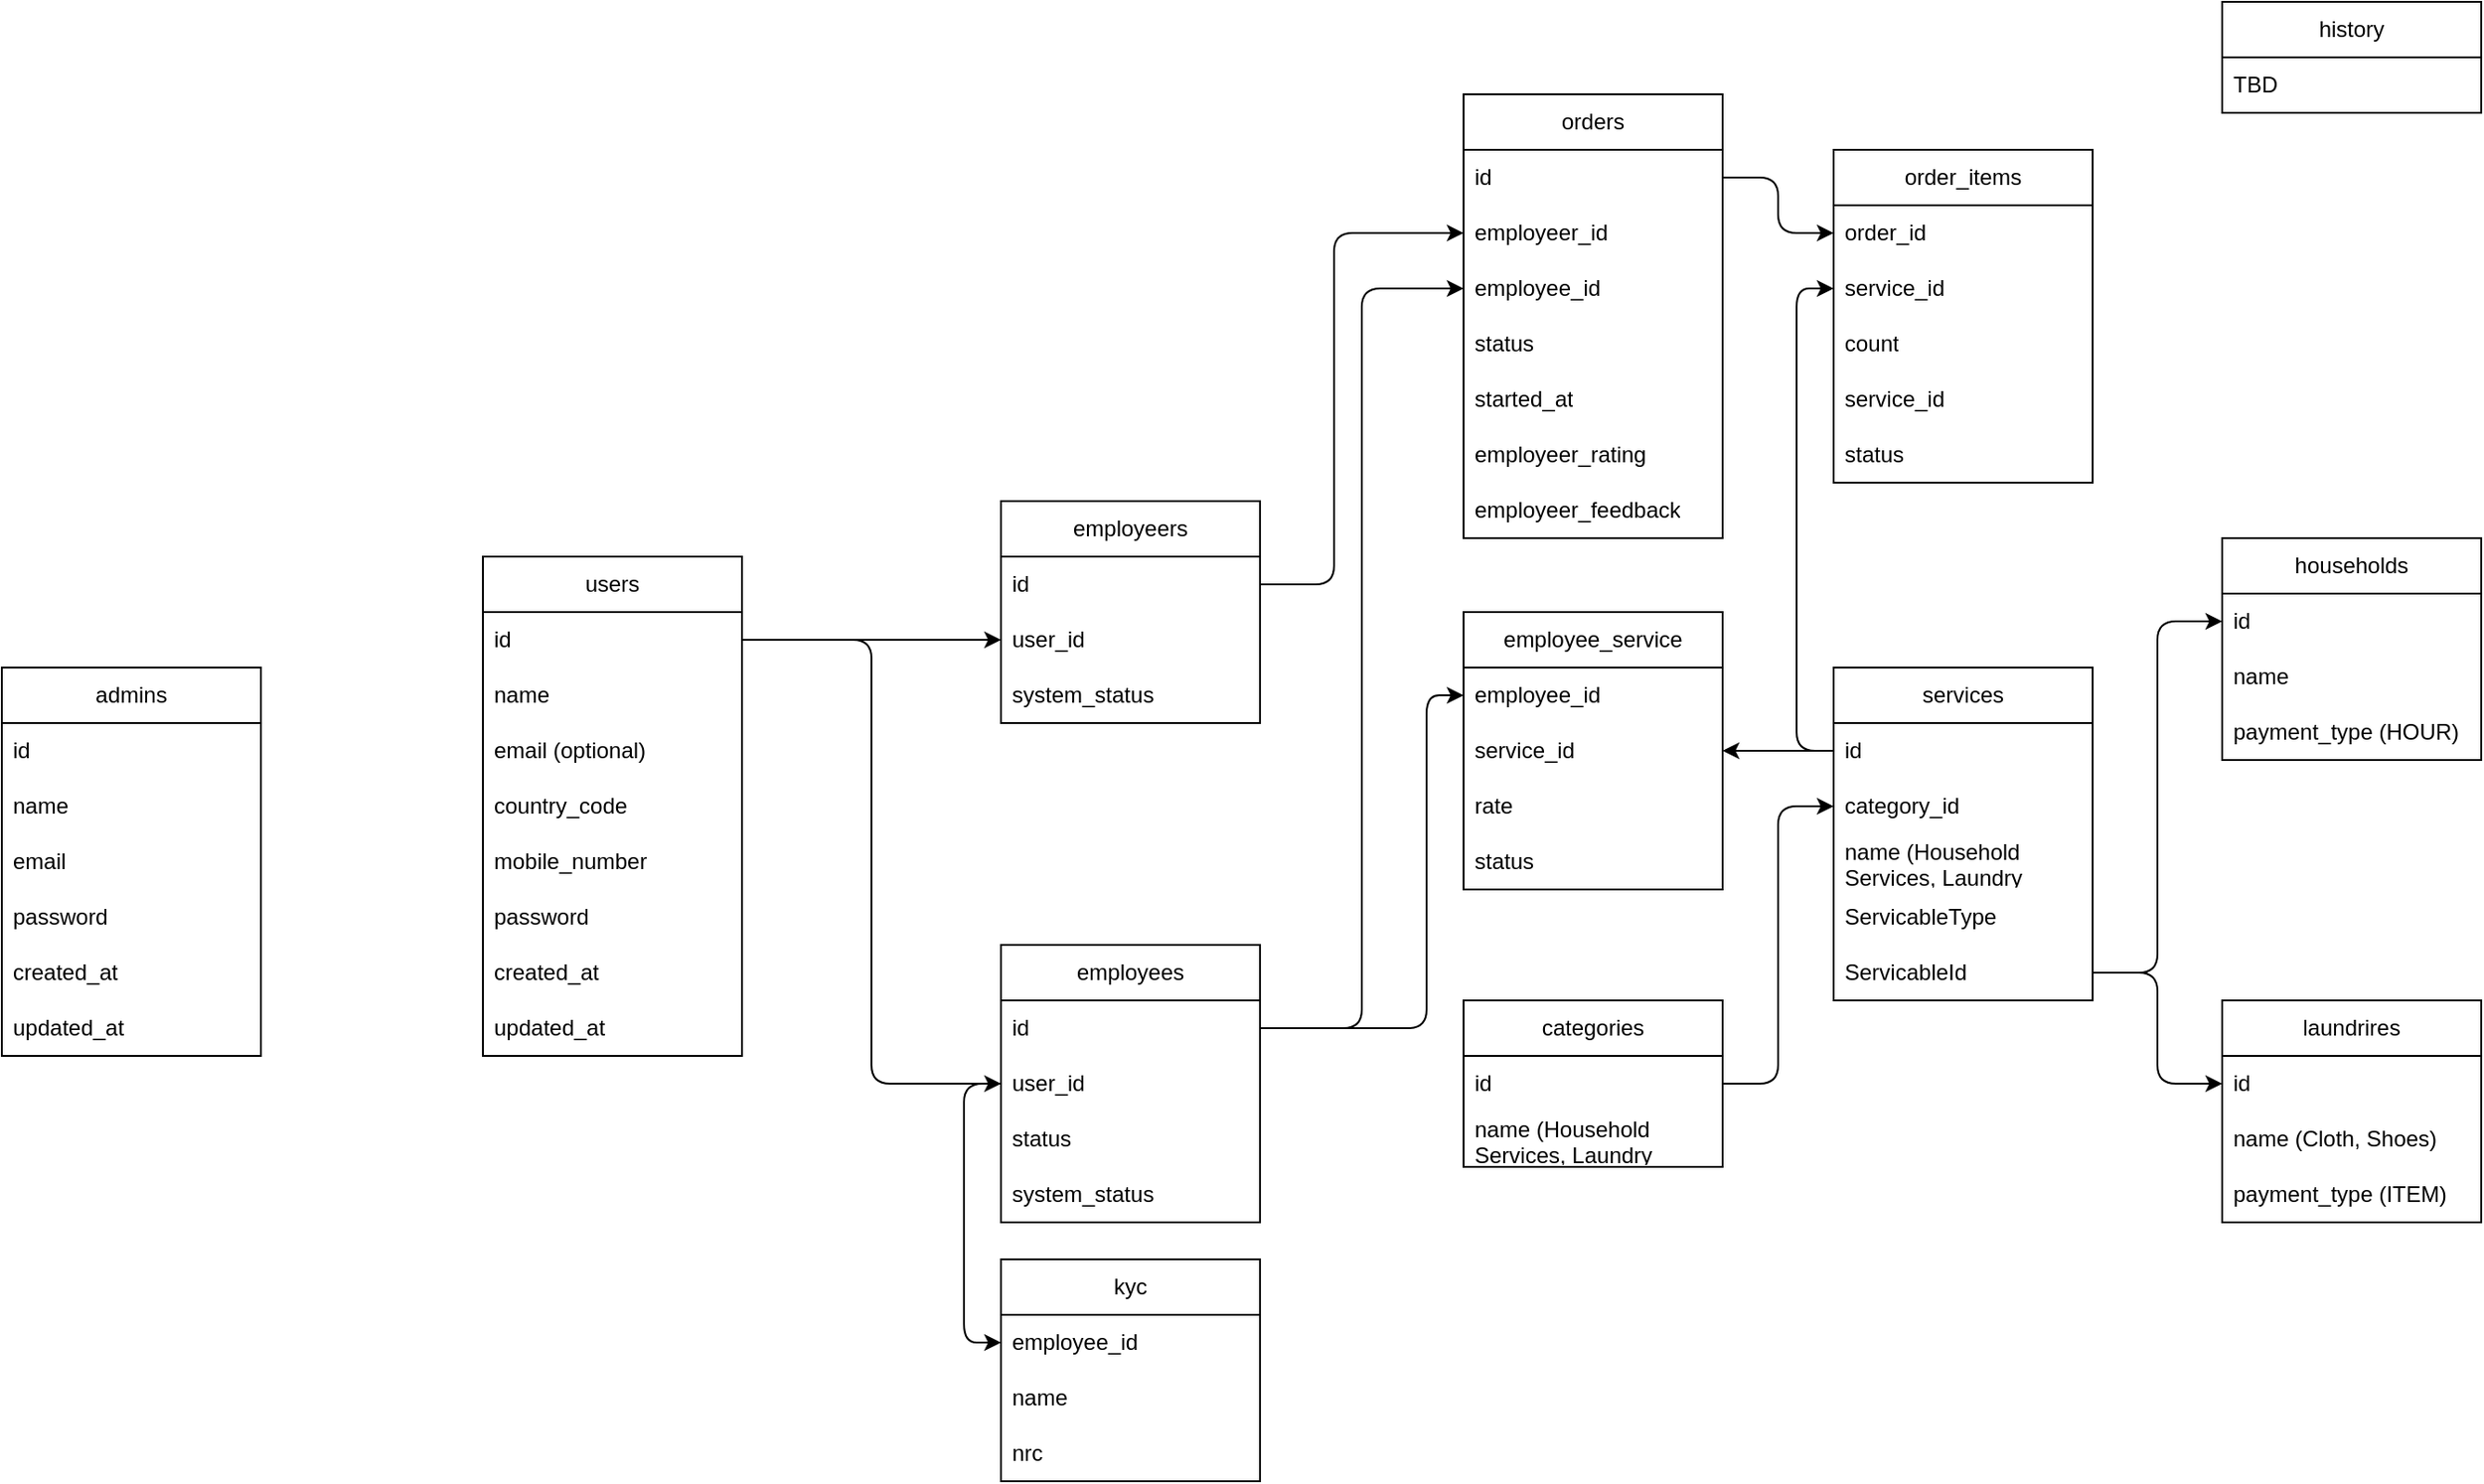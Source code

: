 <mxfile version="20.6.1" type="device" pages="2"><diagram id="mHjf_dNUOPCjU4mBpA17" name="ER"><mxGraphModel dx="1577" dy="2088" grid="1" gridSize="10" guides="1" tooltips="1" connect="1" arrows="1" fold="1" page="1" pageScale="1" pageWidth="850" pageHeight="1100" math="0" shadow="0"><root><mxCell id="0"/><mxCell id="1" parent="0"/><mxCell id="AL-dqJi0ar3RI5Er7YXs-2" value="admins" style="swimlane;fontStyle=0;childLayout=stackLayout;horizontal=1;startSize=30;horizontalStack=0;resizeParent=1;resizeParentMax=0;resizeLast=0;collapsible=1;marginBottom=0;whiteSpace=wrap;html=1;" vertex="1" parent="1"><mxGeometry x="110" y="170" width="140" height="210" as="geometry"/></mxCell><mxCell id="AL-dqJi0ar3RI5Er7YXs-3" value="id" style="text;strokeColor=none;fillColor=none;align=left;verticalAlign=middle;spacingLeft=4;spacingRight=4;overflow=hidden;points=[[0,0.5],[1,0.5]];portConstraint=eastwest;rotatable=0;whiteSpace=wrap;html=1;" vertex="1" parent="AL-dqJi0ar3RI5Er7YXs-2"><mxGeometry y="30" width="140" height="30" as="geometry"/></mxCell><mxCell id="AL-dqJi0ar3RI5Er7YXs-35" value="name" style="text;strokeColor=none;fillColor=none;align=left;verticalAlign=middle;spacingLeft=4;spacingRight=4;overflow=hidden;points=[[0,0.5],[1,0.5]];portConstraint=eastwest;rotatable=0;whiteSpace=wrap;html=1;" vertex="1" parent="AL-dqJi0ar3RI5Er7YXs-2"><mxGeometry y="60" width="140" height="30" as="geometry"/></mxCell><mxCell id="AL-dqJi0ar3RI5Er7YXs-4" value="email" style="text;strokeColor=none;fillColor=none;align=left;verticalAlign=middle;spacingLeft=4;spacingRight=4;overflow=hidden;points=[[0,0.5],[1,0.5]];portConstraint=eastwest;rotatable=0;whiteSpace=wrap;html=1;" vertex="1" parent="AL-dqJi0ar3RI5Er7YXs-2"><mxGeometry y="90" width="140" height="30" as="geometry"/></mxCell><mxCell id="AL-dqJi0ar3RI5Er7YXs-6" value="password" style="text;strokeColor=none;fillColor=none;align=left;verticalAlign=middle;spacingLeft=4;spacingRight=4;overflow=hidden;points=[[0,0.5],[1,0.5]];portConstraint=eastwest;rotatable=0;whiteSpace=wrap;html=1;" vertex="1" parent="AL-dqJi0ar3RI5Er7YXs-2"><mxGeometry y="120" width="140" height="30" as="geometry"/></mxCell><mxCell id="AL-dqJi0ar3RI5Er7YXs-8" value="created_at" style="text;strokeColor=none;fillColor=none;align=left;verticalAlign=middle;spacingLeft=4;spacingRight=4;overflow=hidden;points=[[0,0.5],[1,0.5]];portConstraint=eastwest;rotatable=0;whiteSpace=wrap;html=1;" vertex="1" parent="AL-dqJi0ar3RI5Er7YXs-2"><mxGeometry y="150" width="140" height="30" as="geometry"/></mxCell><mxCell id="AL-dqJi0ar3RI5Er7YXs-5" value="updated_at" style="text;strokeColor=none;fillColor=none;align=left;verticalAlign=middle;spacingLeft=4;spacingRight=4;overflow=hidden;points=[[0,0.5],[1,0.5]];portConstraint=eastwest;rotatable=0;whiteSpace=wrap;html=1;" vertex="1" parent="AL-dqJi0ar3RI5Er7YXs-2"><mxGeometry y="180" width="140" height="30" as="geometry"/></mxCell><mxCell id="AL-dqJi0ar3RI5Er7YXs-9" value="users" style="swimlane;fontStyle=0;childLayout=stackLayout;horizontal=1;startSize=30;horizontalStack=0;resizeParent=1;resizeParentMax=0;resizeLast=0;collapsible=1;marginBottom=0;whiteSpace=wrap;html=1;" vertex="1" parent="1"><mxGeometry x="370" y="110" width="140" height="270" as="geometry"/></mxCell><mxCell id="AL-dqJi0ar3RI5Er7YXs-34" value="id" style="text;strokeColor=none;fillColor=none;align=left;verticalAlign=middle;spacingLeft=4;spacingRight=4;overflow=hidden;points=[[0,0.5],[1,0.5]];portConstraint=eastwest;rotatable=0;whiteSpace=wrap;html=1;" vertex="1" parent="AL-dqJi0ar3RI5Er7YXs-9"><mxGeometry y="30" width="140" height="30" as="geometry"/></mxCell><mxCell id="AL-dqJi0ar3RI5Er7YXs-10" value="name" style="text;strokeColor=none;fillColor=none;align=left;verticalAlign=middle;spacingLeft=4;spacingRight=4;overflow=hidden;points=[[0,0.5],[1,0.5]];portConstraint=eastwest;rotatable=0;whiteSpace=wrap;html=1;" vertex="1" parent="AL-dqJi0ar3RI5Er7YXs-9"><mxGeometry y="60" width="140" height="30" as="geometry"/></mxCell><mxCell id="AL-dqJi0ar3RI5Er7YXs-11" value="email (optional)" style="text;strokeColor=none;fillColor=none;align=left;verticalAlign=middle;spacingLeft=4;spacingRight=4;overflow=hidden;points=[[0,0.5],[1,0.5]];portConstraint=eastwest;rotatable=0;whiteSpace=wrap;html=1;" vertex="1" parent="AL-dqJi0ar3RI5Er7YXs-9"><mxGeometry y="90" width="140" height="30" as="geometry"/></mxCell><mxCell id="AL-dqJi0ar3RI5Er7YXs-21" value="country_code" style="text;strokeColor=none;fillColor=none;align=left;verticalAlign=middle;spacingLeft=4;spacingRight=4;overflow=hidden;points=[[0,0.5],[1,0.5]];portConstraint=eastwest;rotatable=0;whiteSpace=wrap;html=1;" vertex="1" parent="AL-dqJi0ar3RI5Er7YXs-9"><mxGeometry y="120" width="140" height="30" as="geometry"/></mxCell><mxCell id="AL-dqJi0ar3RI5Er7YXs-22" value="mobile_number" style="text;strokeColor=none;fillColor=none;align=left;verticalAlign=middle;spacingLeft=4;spacingRight=4;overflow=hidden;points=[[0,0.5],[1,0.5]];portConstraint=eastwest;rotatable=0;whiteSpace=wrap;html=1;" vertex="1" parent="AL-dqJi0ar3RI5Er7YXs-9"><mxGeometry y="150" width="140" height="30" as="geometry"/></mxCell><mxCell id="AL-dqJi0ar3RI5Er7YXs-12" value="password" style="text;strokeColor=none;fillColor=none;align=left;verticalAlign=middle;spacingLeft=4;spacingRight=4;overflow=hidden;points=[[0,0.5],[1,0.5]];portConstraint=eastwest;rotatable=0;whiteSpace=wrap;html=1;" vertex="1" parent="AL-dqJi0ar3RI5Er7YXs-9"><mxGeometry y="180" width="140" height="30" as="geometry"/></mxCell><mxCell id="AL-dqJi0ar3RI5Er7YXs-13" value="created_at" style="text;strokeColor=none;fillColor=none;align=left;verticalAlign=middle;spacingLeft=4;spacingRight=4;overflow=hidden;points=[[0,0.5],[1,0.5]];portConstraint=eastwest;rotatable=0;whiteSpace=wrap;html=1;" vertex="1" parent="AL-dqJi0ar3RI5Er7YXs-9"><mxGeometry y="210" width="140" height="30" as="geometry"/></mxCell><mxCell id="AL-dqJi0ar3RI5Er7YXs-14" value="updated_at" style="text;strokeColor=none;fillColor=none;align=left;verticalAlign=middle;spacingLeft=4;spacingRight=4;overflow=hidden;points=[[0,0.5],[1,0.5]];portConstraint=eastwest;rotatable=0;whiteSpace=wrap;html=1;" vertex="1" parent="AL-dqJi0ar3RI5Er7YXs-9"><mxGeometry y="240" width="140" height="30" as="geometry"/></mxCell><mxCell id="AL-dqJi0ar3RI5Er7YXs-23" value="employees" style="swimlane;fontStyle=0;childLayout=stackLayout;horizontal=1;startSize=30;horizontalStack=0;resizeParent=1;resizeParentMax=0;resizeLast=0;collapsible=1;marginBottom=0;whiteSpace=wrap;html=1;" vertex="1" parent="1"><mxGeometry x="650" y="320" width="140" height="150" as="geometry"/></mxCell><mxCell id="AL-dqJi0ar3RI5Er7YXs-94" value="id" style="text;strokeColor=none;fillColor=none;align=left;verticalAlign=middle;spacingLeft=4;spacingRight=4;overflow=hidden;points=[[0,0.5],[1,0.5]];portConstraint=eastwest;rotatable=0;whiteSpace=wrap;html=1;" vertex="1" parent="AL-dqJi0ar3RI5Er7YXs-23"><mxGeometry y="30" width="140" height="30" as="geometry"/></mxCell><mxCell id="AL-dqJi0ar3RI5Er7YXs-46" value="user_id" style="text;strokeColor=none;fillColor=none;align=left;verticalAlign=middle;spacingLeft=4;spacingRight=4;overflow=hidden;points=[[0,0.5],[1,0.5]];portConstraint=eastwest;rotatable=0;whiteSpace=wrap;html=1;" vertex="1" parent="AL-dqJi0ar3RI5Er7YXs-23"><mxGeometry y="60" width="140" height="30" as="geometry"/></mxCell><mxCell id="AL-dqJi0ar3RI5Er7YXs-98" value="status" style="text;strokeColor=none;fillColor=none;align=left;verticalAlign=middle;spacingLeft=4;spacingRight=4;overflow=hidden;points=[[0,0.5],[1,0.5]];portConstraint=eastwest;rotatable=0;whiteSpace=wrap;html=1;" vertex="1" parent="AL-dqJi0ar3RI5Er7YXs-23"><mxGeometry y="90" width="140" height="30" as="geometry"/></mxCell><mxCell id="AL-dqJi0ar3RI5Er7YXs-24" value="system_status" style="text;strokeColor=none;fillColor=none;align=left;verticalAlign=middle;spacingLeft=4;spacingRight=4;overflow=hidden;points=[[0,0.5],[1,0.5]];portConstraint=eastwest;rotatable=0;whiteSpace=wrap;html=1;" vertex="1" parent="AL-dqJi0ar3RI5Er7YXs-23"><mxGeometry y="120" width="140" height="30" as="geometry"/></mxCell><mxCell id="AL-dqJi0ar3RI5Er7YXs-31" value="employeers" style="swimlane;fontStyle=0;childLayout=stackLayout;horizontal=1;startSize=30;horizontalStack=0;resizeParent=1;resizeParentMax=0;resizeLast=0;collapsible=1;marginBottom=0;whiteSpace=wrap;html=1;" vertex="1" parent="1"><mxGeometry x="650" y="80" width="140" height="120" as="geometry"/></mxCell><mxCell id="AL-dqJi0ar3RI5Er7YXs-112" value="id" style="text;strokeColor=none;fillColor=none;align=left;verticalAlign=middle;spacingLeft=4;spacingRight=4;overflow=hidden;points=[[0,0.5],[1,0.5]];portConstraint=eastwest;rotatable=0;whiteSpace=wrap;html=1;" vertex="1" parent="AL-dqJi0ar3RI5Er7YXs-31"><mxGeometry y="30" width="140" height="30" as="geometry"/></mxCell><mxCell id="AL-dqJi0ar3RI5Er7YXs-32" value="user_id" style="text;strokeColor=none;fillColor=none;align=left;verticalAlign=middle;spacingLeft=4;spacingRight=4;overflow=hidden;points=[[0,0.5],[1,0.5]];portConstraint=eastwest;rotatable=0;whiteSpace=wrap;html=1;" vertex="1" parent="AL-dqJi0ar3RI5Er7YXs-31"><mxGeometry y="60" width="140" height="30" as="geometry"/></mxCell><mxCell id="AL-dqJi0ar3RI5Er7YXs-33" value="system_status" style="text;strokeColor=none;fillColor=none;align=left;verticalAlign=middle;spacingLeft=4;spacingRight=4;overflow=hidden;points=[[0,0.5],[1,0.5]];portConstraint=eastwest;rotatable=0;whiteSpace=wrap;html=1;" vertex="1" parent="AL-dqJi0ar3RI5Er7YXs-31"><mxGeometry y="90" width="140" height="30" as="geometry"/></mxCell><mxCell id="AL-dqJi0ar3RI5Er7YXs-36" style="edgeStyle=orthogonalEdgeStyle;orthogonalLoop=1;jettySize=auto;html=1;rounded=1;entryX=0;entryY=0.5;entryDx=0;entryDy=0;" edge="1" parent="1" source="AL-dqJi0ar3RI5Er7YXs-34" target="AL-dqJi0ar3RI5Er7YXs-46"><mxGeometry relative="1" as="geometry"/></mxCell><mxCell id="AL-dqJi0ar3RI5Er7YXs-37" style="edgeStyle=orthogonalEdgeStyle;orthogonalLoop=1;jettySize=auto;html=1;rounded=1;" edge="1" parent="1" source="AL-dqJi0ar3RI5Er7YXs-34" target="AL-dqJi0ar3RI5Er7YXs-32"><mxGeometry relative="1" as="geometry"/></mxCell><mxCell id="AL-dqJi0ar3RI5Er7YXs-38" value="kyc" style="swimlane;fontStyle=0;childLayout=stackLayout;horizontal=1;startSize=30;horizontalStack=0;resizeParent=1;resizeParentMax=0;resizeLast=0;collapsible=1;marginBottom=0;whiteSpace=wrap;html=1;" vertex="1" parent="1"><mxGeometry x="650" y="490" width="140" height="120" as="geometry"/></mxCell><mxCell id="AL-dqJi0ar3RI5Er7YXs-39" value="employee_id" style="text;strokeColor=none;fillColor=none;align=left;verticalAlign=middle;spacingLeft=4;spacingRight=4;overflow=hidden;points=[[0,0.5],[1,0.5]];portConstraint=eastwest;rotatable=0;whiteSpace=wrap;html=1;" vertex="1" parent="AL-dqJi0ar3RI5Er7YXs-38"><mxGeometry y="30" width="140" height="30" as="geometry"/></mxCell><mxCell id="AL-dqJi0ar3RI5Er7YXs-45" value="name" style="text;strokeColor=none;fillColor=none;align=left;verticalAlign=middle;spacingLeft=4;spacingRight=4;overflow=hidden;points=[[0,0.5],[1,0.5]];portConstraint=eastwest;rotatable=0;whiteSpace=wrap;html=1;" vertex="1" parent="AL-dqJi0ar3RI5Er7YXs-38"><mxGeometry y="60" width="140" height="30" as="geometry"/></mxCell><mxCell id="AL-dqJi0ar3RI5Er7YXs-40" value="nrc" style="text;strokeColor=none;fillColor=none;align=left;verticalAlign=middle;spacingLeft=4;spacingRight=4;overflow=hidden;points=[[0,0.5],[1,0.5]];portConstraint=eastwest;rotatable=0;whiteSpace=wrap;html=1;" vertex="1" parent="AL-dqJi0ar3RI5Er7YXs-38"><mxGeometry y="90" width="140" height="30" as="geometry"/></mxCell><mxCell id="AL-dqJi0ar3RI5Er7YXs-41" style="edgeStyle=orthogonalEdgeStyle;rounded=1;orthogonalLoop=1;jettySize=auto;html=1;exitX=0;exitY=0.5;exitDx=0;exitDy=0;entryX=0;entryY=0.5;entryDx=0;entryDy=0;" edge="1" parent="1" source="AL-dqJi0ar3RI5Er7YXs-46" target="AL-dqJi0ar3RI5Er7YXs-39"><mxGeometry relative="1" as="geometry"/></mxCell><mxCell id="AL-dqJi0ar3RI5Er7YXs-47" value="categories" style="swimlane;fontStyle=0;childLayout=stackLayout;horizontal=1;startSize=30;horizontalStack=0;resizeParent=1;resizeParentMax=0;resizeLast=0;collapsible=1;marginBottom=0;whiteSpace=wrap;html=1;" vertex="1" parent="1"><mxGeometry x="900" y="350" width="140" height="90" as="geometry"/></mxCell><mxCell id="AL-dqJi0ar3RI5Er7YXs-48" value="id" style="text;strokeColor=none;fillColor=none;align=left;verticalAlign=middle;spacingLeft=4;spacingRight=4;overflow=hidden;points=[[0,0.5],[1,0.5]];portConstraint=eastwest;rotatable=0;whiteSpace=wrap;html=1;" vertex="1" parent="AL-dqJi0ar3RI5Er7YXs-47"><mxGeometry y="30" width="140" height="30" as="geometry"/></mxCell><mxCell id="AL-dqJi0ar3RI5Er7YXs-51" value="name (Household Services, Laundry Service)" style="text;strokeColor=none;fillColor=none;align=left;verticalAlign=middle;spacingLeft=4;spacingRight=4;overflow=hidden;points=[[0,0.5],[1,0.5]];portConstraint=eastwest;rotatable=0;whiteSpace=wrap;html=1;" vertex="1" parent="AL-dqJi0ar3RI5Er7YXs-47"><mxGeometry y="60" width="140" height="30" as="geometry"/></mxCell><mxCell id="AL-dqJi0ar3RI5Er7YXs-56" value="households" style="swimlane;fontStyle=0;childLayout=stackLayout;horizontal=1;startSize=30;horizontalStack=0;resizeParent=1;resizeParentMax=0;resizeLast=0;collapsible=1;marginBottom=0;whiteSpace=wrap;html=1;" vertex="1" parent="1"><mxGeometry x="1310" y="100" width="140" height="120" as="geometry"/></mxCell><mxCell id="AL-dqJi0ar3RI5Er7YXs-59" value="id" style="text;strokeColor=none;fillColor=none;align=left;verticalAlign=middle;spacingLeft=4;spacingRight=4;overflow=hidden;points=[[0,0.5],[1,0.5]];portConstraint=eastwest;rotatable=0;whiteSpace=wrap;html=1;" vertex="1" parent="AL-dqJi0ar3RI5Er7YXs-56"><mxGeometry y="30" width="140" height="30" as="geometry"/></mxCell><mxCell id="AL-dqJi0ar3RI5Er7YXs-91" value="name" style="text;strokeColor=none;fillColor=none;align=left;verticalAlign=middle;spacingLeft=4;spacingRight=4;overflow=hidden;points=[[0,0.5],[1,0.5]];portConstraint=eastwest;rotatable=0;whiteSpace=wrap;html=1;" vertex="1" parent="AL-dqJi0ar3RI5Er7YXs-56"><mxGeometry y="60" width="140" height="30" as="geometry"/></mxCell><mxCell id="AL-dqJi0ar3RI5Er7YXs-61" value="payment_type (HOUR)" style="text;strokeColor=none;fillColor=none;align=left;verticalAlign=middle;spacingLeft=4;spacingRight=4;overflow=hidden;points=[[0,0.5],[1,0.5]];portConstraint=eastwest;rotatable=0;whiteSpace=wrap;html=1;" vertex="1" parent="AL-dqJi0ar3RI5Er7YXs-56"><mxGeometry y="90" width="140" height="30" as="geometry"/></mxCell><mxCell id="AL-dqJi0ar3RI5Er7YXs-62" value="laundrires" style="swimlane;fontStyle=0;childLayout=stackLayout;horizontal=1;startSize=30;horizontalStack=0;resizeParent=1;resizeParentMax=0;resizeLast=0;collapsible=1;marginBottom=0;whiteSpace=wrap;html=1;" vertex="1" parent="1"><mxGeometry x="1310" y="350" width="140" height="120" as="geometry"/></mxCell><mxCell id="AL-dqJi0ar3RI5Er7YXs-63" value="id" style="text;strokeColor=none;fillColor=none;align=left;verticalAlign=middle;spacingLeft=4;spacingRight=4;overflow=hidden;points=[[0,0.5],[1,0.5]];portConstraint=eastwest;rotatable=0;whiteSpace=wrap;html=1;" vertex="1" parent="AL-dqJi0ar3RI5Er7YXs-62"><mxGeometry y="30" width="140" height="30" as="geometry"/></mxCell><mxCell id="AL-dqJi0ar3RI5Er7YXs-92" value="name (Cloth, Shoes)" style="text;strokeColor=none;fillColor=none;align=left;verticalAlign=middle;spacingLeft=4;spacingRight=4;overflow=hidden;points=[[0,0.5],[1,0.5]];portConstraint=eastwest;rotatable=0;whiteSpace=wrap;html=1;" vertex="1" parent="AL-dqJi0ar3RI5Er7YXs-62"><mxGeometry y="60" width="140" height="30" as="geometry"/></mxCell><mxCell id="AL-dqJi0ar3RI5Er7YXs-65" value="payment_type (ITEM)" style="text;strokeColor=none;fillColor=none;align=left;verticalAlign=middle;spacingLeft=4;spacingRight=4;overflow=hidden;points=[[0,0.5],[1,0.5]];portConstraint=eastwest;rotatable=0;whiteSpace=wrap;html=1;" vertex="1" parent="AL-dqJi0ar3RI5Er7YXs-62"><mxGeometry y="90" width="140" height="30" as="geometry"/></mxCell><mxCell id="AL-dqJi0ar3RI5Er7YXs-77" value="services" style="swimlane;fontStyle=0;childLayout=stackLayout;horizontal=1;startSize=30;horizontalStack=0;resizeParent=1;resizeParentMax=0;resizeLast=0;collapsible=1;marginBottom=0;whiteSpace=wrap;html=1;" vertex="1" parent="1"><mxGeometry x="1100" y="170" width="140" height="180" as="geometry"/></mxCell><mxCell id="AL-dqJi0ar3RI5Er7YXs-78" value="id" style="text;strokeColor=none;fillColor=none;align=left;verticalAlign=middle;spacingLeft=4;spacingRight=4;overflow=hidden;points=[[0,0.5],[1,0.5]];portConstraint=eastwest;rotatable=0;whiteSpace=wrap;html=1;" vertex="1" parent="AL-dqJi0ar3RI5Er7YXs-77"><mxGeometry y="30" width="140" height="30" as="geometry"/></mxCell><mxCell id="AL-dqJi0ar3RI5Er7YXs-82" value="category_id" style="text;strokeColor=none;fillColor=none;align=left;verticalAlign=middle;spacingLeft=4;spacingRight=4;overflow=hidden;points=[[0,0.5],[1,0.5]];portConstraint=eastwest;rotatable=0;whiteSpace=wrap;html=1;" vertex="1" parent="AL-dqJi0ar3RI5Er7YXs-77"><mxGeometry y="60" width="140" height="30" as="geometry"/></mxCell><mxCell id="AL-dqJi0ar3RI5Er7YXs-79" value="name (Household Services, Laundry Service)" style="text;strokeColor=none;fillColor=none;align=left;verticalAlign=middle;spacingLeft=4;spacingRight=4;overflow=hidden;points=[[0,0.5],[1,0.5]];portConstraint=eastwest;rotatable=0;whiteSpace=wrap;html=1;" vertex="1" parent="AL-dqJi0ar3RI5Er7YXs-77"><mxGeometry y="90" width="140" height="30" as="geometry"/></mxCell><mxCell id="AL-dqJi0ar3RI5Er7YXs-80" value="ServicableType" style="text;strokeColor=none;fillColor=none;align=left;verticalAlign=middle;spacingLeft=4;spacingRight=4;overflow=hidden;points=[[0,0.5],[1,0.5]];portConstraint=eastwest;rotatable=0;whiteSpace=wrap;html=1;" vertex="1" parent="AL-dqJi0ar3RI5Er7YXs-77"><mxGeometry y="120" width="140" height="30" as="geometry"/></mxCell><mxCell id="AL-dqJi0ar3RI5Er7YXs-81" value="ServicableId" style="text;strokeColor=none;fillColor=none;align=left;verticalAlign=middle;spacingLeft=4;spacingRight=4;overflow=hidden;points=[[0,0.5],[1,0.5]];portConstraint=eastwest;rotatable=0;whiteSpace=wrap;html=1;" vertex="1" parent="AL-dqJi0ar3RI5Er7YXs-77"><mxGeometry y="150" width="140" height="30" as="geometry"/></mxCell><mxCell id="AL-dqJi0ar3RI5Er7YXs-83" style="edgeStyle=orthogonalEdgeStyle;rounded=1;orthogonalLoop=1;jettySize=auto;html=1;" edge="1" parent="1" source="AL-dqJi0ar3RI5Er7YXs-48" target="AL-dqJi0ar3RI5Er7YXs-82"><mxGeometry relative="1" as="geometry"/></mxCell><mxCell id="AL-dqJi0ar3RI5Er7YXs-85" style="edgeStyle=orthogonalEdgeStyle;rounded=1;orthogonalLoop=1;jettySize=auto;html=1;" edge="1" parent="1" source="AL-dqJi0ar3RI5Er7YXs-81" target="AL-dqJi0ar3RI5Er7YXs-59"><mxGeometry relative="1" as="geometry"/></mxCell><mxCell id="AL-dqJi0ar3RI5Er7YXs-86" style="edgeStyle=orthogonalEdgeStyle;rounded=1;orthogonalLoop=1;jettySize=auto;html=1;" edge="1" parent="1" source="AL-dqJi0ar3RI5Er7YXs-81" target="AL-dqJi0ar3RI5Er7YXs-63"><mxGeometry relative="1" as="geometry"/></mxCell><mxCell id="AL-dqJi0ar3RI5Er7YXs-87" value="employee_service" style="swimlane;fontStyle=0;childLayout=stackLayout;horizontal=1;startSize=30;horizontalStack=0;resizeParent=1;resizeParentMax=0;resizeLast=0;collapsible=1;marginBottom=0;whiteSpace=wrap;html=1;" vertex="1" parent="1"><mxGeometry x="900" y="140" width="140" height="150" as="geometry"/></mxCell><mxCell id="AL-dqJi0ar3RI5Er7YXs-88" value="employee_id" style="text;strokeColor=none;fillColor=none;align=left;verticalAlign=middle;spacingLeft=4;spacingRight=4;overflow=hidden;points=[[0,0.5],[1,0.5]];portConstraint=eastwest;rotatable=0;whiteSpace=wrap;html=1;" vertex="1" parent="AL-dqJi0ar3RI5Er7YXs-87"><mxGeometry y="30" width="140" height="30" as="geometry"/></mxCell><mxCell id="AL-dqJi0ar3RI5Er7YXs-90" value="service_id" style="text;strokeColor=none;fillColor=none;align=left;verticalAlign=middle;spacingLeft=4;spacingRight=4;overflow=hidden;points=[[0,0.5],[1,0.5]];portConstraint=eastwest;rotatable=0;whiteSpace=wrap;html=1;" vertex="1" parent="AL-dqJi0ar3RI5Er7YXs-87"><mxGeometry y="60" width="140" height="30" as="geometry"/></mxCell><mxCell id="AL-dqJi0ar3RI5Er7YXs-97" value="rate" style="text;strokeColor=none;fillColor=none;align=left;verticalAlign=middle;spacingLeft=4;spacingRight=4;overflow=hidden;points=[[0,0.5],[1,0.5]];portConstraint=eastwest;rotatable=0;whiteSpace=wrap;html=1;" vertex="1" parent="AL-dqJi0ar3RI5Er7YXs-87"><mxGeometry y="90" width="140" height="30" as="geometry"/></mxCell><mxCell id="AL-dqJi0ar3RI5Er7YXs-89" value="status" style="text;strokeColor=none;fillColor=none;align=left;verticalAlign=middle;spacingLeft=4;spacingRight=4;overflow=hidden;points=[[0,0.5],[1,0.5]];portConstraint=eastwest;rotatable=0;whiteSpace=wrap;html=1;" vertex="1" parent="AL-dqJi0ar3RI5Er7YXs-87"><mxGeometry y="120" width="140" height="30" as="geometry"/></mxCell><mxCell id="AL-dqJi0ar3RI5Er7YXs-93" style="edgeStyle=orthogonalEdgeStyle;rounded=1;orthogonalLoop=1;jettySize=auto;html=1;entryX=0;entryY=0.5;entryDx=0;entryDy=0;exitX=1;exitY=0.5;exitDx=0;exitDy=0;" edge="1" parent="1" source="AL-dqJi0ar3RI5Er7YXs-94" target="AL-dqJi0ar3RI5Er7YXs-88"><mxGeometry relative="1" as="geometry"><Array as="points"><mxPoint x="880" y="365"/><mxPoint x="880" y="185"/></Array></mxGeometry></mxCell><mxCell id="AL-dqJi0ar3RI5Er7YXs-96" style="edgeStyle=orthogonalEdgeStyle;rounded=1;orthogonalLoop=1;jettySize=auto;html=1;" edge="1" parent="1" source="AL-dqJi0ar3RI5Er7YXs-78" target="AL-dqJi0ar3RI5Er7YXs-90"><mxGeometry relative="1" as="geometry"/></mxCell><mxCell id="AL-dqJi0ar3RI5Er7YXs-99" value="orders" style="swimlane;fontStyle=0;childLayout=stackLayout;horizontal=1;startSize=30;horizontalStack=0;resizeParent=1;resizeParentMax=0;resizeLast=0;collapsible=1;marginBottom=0;whiteSpace=wrap;html=1;" vertex="1" parent="1"><mxGeometry x="900" y="-140" width="140" height="240" as="geometry"/></mxCell><mxCell id="AL-dqJi0ar3RI5Er7YXs-100" value="id" style="text;strokeColor=none;fillColor=none;align=left;verticalAlign=middle;spacingLeft=4;spacingRight=4;overflow=hidden;points=[[0,0.5],[1,0.5]];portConstraint=eastwest;rotatable=0;whiteSpace=wrap;html=1;" vertex="1" parent="AL-dqJi0ar3RI5Er7YXs-99"><mxGeometry y="30" width="140" height="30" as="geometry"/></mxCell><mxCell id="AL-dqJi0ar3RI5Er7YXs-101" value="employeer_id" style="text;strokeColor=none;fillColor=none;align=left;verticalAlign=middle;spacingLeft=4;spacingRight=4;overflow=hidden;points=[[0,0.5],[1,0.5]];portConstraint=eastwest;rotatable=0;whiteSpace=wrap;html=1;" vertex="1" parent="AL-dqJi0ar3RI5Er7YXs-99"><mxGeometry y="60" width="140" height="30" as="geometry"/></mxCell><mxCell id="AL-dqJi0ar3RI5Er7YXs-102" value="employee_id" style="text;strokeColor=none;fillColor=none;align=left;verticalAlign=middle;spacingLeft=4;spacingRight=4;overflow=hidden;points=[[0,0.5],[1,0.5]];portConstraint=eastwest;rotatable=0;whiteSpace=wrap;html=1;" vertex="1" parent="AL-dqJi0ar3RI5Er7YXs-99"><mxGeometry y="90" width="140" height="30" as="geometry"/></mxCell><mxCell id="AL-dqJi0ar3RI5Er7YXs-123" value="status" style="text;strokeColor=none;fillColor=none;align=left;verticalAlign=middle;spacingLeft=4;spacingRight=4;overflow=hidden;points=[[0,0.5],[1,0.5]];portConstraint=eastwest;rotatable=0;whiteSpace=wrap;html=1;" vertex="1" parent="AL-dqJi0ar3RI5Er7YXs-99"><mxGeometry y="120" width="140" height="30" as="geometry"/></mxCell><mxCell id="AL-dqJi0ar3RI5Er7YXs-125" value="started_at" style="text;strokeColor=none;fillColor=none;align=left;verticalAlign=middle;spacingLeft=4;spacingRight=4;overflow=hidden;points=[[0,0.5],[1,0.5]];portConstraint=eastwest;rotatable=0;whiteSpace=wrap;html=1;" vertex="1" parent="AL-dqJi0ar3RI5Er7YXs-99"><mxGeometry y="150" width="140" height="30" as="geometry"/></mxCell><mxCell id="AL-dqJi0ar3RI5Er7YXs-124" value="employeer_rating" style="text;strokeColor=none;fillColor=none;align=left;verticalAlign=middle;spacingLeft=4;spacingRight=4;overflow=hidden;points=[[0,0.5],[1,0.5]];portConstraint=eastwest;rotatable=0;whiteSpace=wrap;html=1;" vertex="1" parent="AL-dqJi0ar3RI5Er7YXs-99"><mxGeometry y="180" width="140" height="30" as="geometry"/></mxCell><mxCell id="AL-dqJi0ar3RI5Er7YXs-103" value="employeer_feedback" style="text;strokeColor=none;fillColor=none;align=left;verticalAlign=middle;spacingLeft=4;spacingRight=4;overflow=hidden;points=[[0,0.5],[1,0.5]];portConstraint=eastwest;rotatable=0;whiteSpace=wrap;html=1;" vertex="1" parent="AL-dqJi0ar3RI5Er7YXs-99"><mxGeometry y="210" width="140" height="30" as="geometry"/></mxCell><mxCell id="AL-dqJi0ar3RI5Er7YXs-106" value="order_items" style="swimlane;fontStyle=0;childLayout=stackLayout;horizontal=1;startSize=30;horizontalStack=0;resizeParent=1;resizeParentMax=0;resizeLast=0;collapsible=1;marginBottom=0;whiteSpace=wrap;html=1;" vertex="1" parent="1"><mxGeometry x="1100" y="-110" width="140" height="180" as="geometry"/></mxCell><mxCell id="AL-dqJi0ar3RI5Er7YXs-107" value="order_id" style="text;strokeColor=none;fillColor=none;align=left;verticalAlign=middle;spacingLeft=4;spacingRight=4;overflow=hidden;points=[[0,0.5],[1,0.5]];portConstraint=eastwest;rotatable=0;whiteSpace=wrap;html=1;" vertex="1" parent="AL-dqJi0ar3RI5Er7YXs-106"><mxGeometry y="30" width="140" height="30" as="geometry"/></mxCell><mxCell id="AL-dqJi0ar3RI5Er7YXs-108" value="service_id" style="text;strokeColor=none;fillColor=none;align=left;verticalAlign=middle;spacingLeft=4;spacingRight=4;overflow=hidden;points=[[0,0.5],[1,0.5]];portConstraint=eastwest;rotatable=0;whiteSpace=wrap;html=1;" vertex="1" parent="AL-dqJi0ar3RI5Er7YXs-106"><mxGeometry y="60" width="140" height="30" as="geometry"/></mxCell><mxCell id="AL-dqJi0ar3RI5Er7YXs-109" value="count" style="text;strokeColor=none;fillColor=none;align=left;verticalAlign=middle;spacingLeft=4;spacingRight=4;overflow=hidden;points=[[0,0.5],[1,0.5]];portConstraint=eastwest;rotatable=0;whiteSpace=wrap;html=1;" vertex="1" parent="AL-dqJi0ar3RI5Er7YXs-106"><mxGeometry y="90" width="140" height="30" as="geometry"/></mxCell><mxCell id="AL-dqJi0ar3RI5Er7YXs-110" value="service_id" style="text;strokeColor=none;fillColor=none;align=left;verticalAlign=middle;spacingLeft=4;spacingRight=4;overflow=hidden;points=[[0,0.5],[1,0.5]];portConstraint=eastwest;rotatable=0;whiteSpace=wrap;html=1;" vertex="1" parent="AL-dqJi0ar3RI5Er7YXs-106"><mxGeometry y="120" width="140" height="30" as="geometry"/></mxCell><mxCell id="AL-dqJi0ar3RI5Er7YXs-111" value="status" style="text;strokeColor=none;fillColor=none;align=left;verticalAlign=middle;spacingLeft=4;spacingRight=4;overflow=hidden;points=[[0,0.5],[1,0.5]];portConstraint=eastwest;rotatable=0;whiteSpace=wrap;html=1;" vertex="1" parent="AL-dqJi0ar3RI5Er7YXs-106"><mxGeometry y="150" width="140" height="30" as="geometry"/></mxCell><mxCell id="AL-dqJi0ar3RI5Er7YXs-113" style="edgeStyle=orthogonalEdgeStyle;rounded=1;orthogonalLoop=1;jettySize=auto;html=1;entryX=0;entryY=0.5;entryDx=0;entryDy=0;" edge="1" parent="1" source="AL-dqJi0ar3RI5Er7YXs-112" target="AL-dqJi0ar3RI5Er7YXs-101"><mxGeometry relative="1" as="geometry"><Array as="points"><mxPoint x="830" y="125"/><mxPoint x="830" y="-65"/></Array></mxGeometry></mxCell><mxCell id="AL-dqJi0ar3RI5Er7YXs-115" style="edgeStyle=orthogonalEdgeStyle;rounded=1;orthogonalLoop=1;jettySize=auto;html=1;entryX=0;entryY=0.5;entryDx=0;entryDy=0;" edge="1" parent="1" source="AL-dqJi0ar3RI5Er7YXs-100" target="AL-dqJi0ar3RI5Er7YXs-107"><mxGeometry relative="1" as="geometry"/></mxCell><mxCell id="AL-dqJi0ar3RI5Er7YXs-116" style="edgeStyle=orthogonalEdgeStyle;rounded=1;orthogonalLoop=1;jettySize=auto;html=1;entryX=0;entryY=0.5;entryDx=0;entryDy=0;" edge="1" parent="1" source="AL-dqJi0ar3RI5Er7YXs-78" target="AL-dqJi0ar3RI5Er7YXs-108"><mxGeometry relative="1" as="geometry"/></mxCell><mxCell id="AL-dqJi0ar3RI5Er7YXs-117" value="history" style="swimlane;fontStyle=0;childLayout=stackLayout;horizontal=1;startSize=30;horizontalStack=0;resizeParent=1;resizeParentMax=0;resizeLast=0;collapsible=1;marginBottom=0;whiteSpace=wrap;html=1;" vertex="1" parent="1"><mxGeometry x="1310" y="-190" width="140" height="60" as="geometry"/></mxCell><mxCell id="AL-dqJi0ar3RI5Er7YXs-118" value="TBD" style="text;strokeColor=none;fillColor=none;align=left;verticalAlign=middle;spacingLeft=4;spacingRight=4;overflow=hidden;points=[[0,0.5],[1,0.5]];portConstraint=eastwest;rotatable=0;whiteSpace=wrap;html=1;" vertex="1" parent="AL-dqJi0ar3RI5Er7YXs-117"><mxGeometry y="30" width="140" height="30" as="geometry"/></mxCell><mxCell id="AL-dqJi0ar3RI5Er7YXs-127" style="edgeStyle=orthogonalEdgeStyle;rounded=1;orthogonalLoop=1;jettySize=auto;html=1;entryX=0;entryY=0.5;entryDx=0;entryDy=0;" edge="1" parent="1" source="AL-dqJi0ar3RI5Er7YXs-94" target="AL-dqJi0ar3RI5Er7YXs-102"><mxGeometry relative="1" as="geometry"/></mxCell></root></mxGraphModel></diagram><diagram id="S7d0Of2PyF5ABfSlhEdE" name="TECH &amp; Workflow"><mxGraphModel dx="2201" dy="847" grid="1" gridSize="10" guides="1" tooltips="1" connect="1" arrows="1" fold="1" page="1" pageScale="1" pageWidth="850" pageHeight="1100" math="0" shadow="0"><root><mxCell id="0"/><mxCell id="1" parent="0"/><mxCell id="QZVAQZiwi3vMBj_EOSLl-5" style="edgeStyle=orthogonalEdgeStyle;rounded=1;orthogonalLoop=1;jettySize=auto;html=1;entryX=0.5;entryY=0;entryDx=0;entryDy=0;" edge="1" parent="1" source="QZVAQZiwi3vMBj_EOSLl-3" target="QZVAQZiwi3vMBj_EOSLl-4"><mxGeometry relative="1" as="geometry"/></mxCell><mxCell id="QZVAQZiwi3vMBj_EOSLl-7" style="edgeStyle=orthogonalEdgeStyle;rounded=1;orthogonalLoop=1;jettySize=auto;html=1;entryX=0.5;entryY=0;entryDx=0;entryDy=0;" edge="1" parent="1" source="QZVAQZiwi3vMBj_EOSLl-3" target="QZVAQZiwi3vMBj_EOSLl-6"><mxGeometry relative="1" as="geometry"/></mxCell><mxCell id="QZVAQZiwi3vMBj_EOSLl-3" value="Admin Panel" style="rounded=1;whiteSpace=wrap;html=1;" vertex="1" parent="1"><mxGeometry x="70" y="130" width="120" height="60" as="geometry"/></mxCell><mxCell id="QZVAQZiwi3vMBj_EOSLl-4" value="Filament" style="rounded=1;whiteSpace=wrap;html=1;" vertex="1" parent="1"><mxGeometry x="30" y="250" width="90" height="40" as="geometry"/></mxCell><mxCell id="QZVAQZiwi3vMBj_EOSLl-6" value="Passport" style="rounded=1;whiteSpace=wrap;html=1;" vertex="1" parent="1"><mxGeometry x="140" y="250" width="90" height="40" as="geometry"/></mxCell><mxCell id="QZVAQZiwi3vMBj_EOSLl-15" style="edgeStyle=orthogonalEdgeStyle;rounded=1;orthogonalLoop=1;jettySize=auto;html=1;" edge="1" parent="1" source="QZVAQZiwi3vMBj_EOSLl-13" target="QZVAQZiwi3vMBj_EOSLl-3"><mxGeometry relative="1" as="geometry"/></mxCell><mxCell id="QZVAQZiwi3vMBj_EOSLl-16" style="edgeStyle=orthogonalEdgeStyle;rounded=1;orthogonalLoop=1;jettySize=auto;html=1;" edge="1" parent="1" source="QZVAQZiwi3vMBj_EOSLl-13" target="QZVAQZiwi3vMBj_EOSLl-14"><mxGeometry relative="1" as="geometry"/></mxCell><mxCell id="QZVAQZiwi3vMBj_EOSLl-13" value="Laravel" style="rounded=1;whiteSpace=wrap;html=1;" vertex="1" parent="1"><mxGeometry x="220" y="40" width="120" height="60" as="geometry"/></mxCell><mxCell id="QZVAQZiwi3vMBj_EOSLl-18" style="edgeStyle=orthogonalEdgeStyle;rounded=1;orthogonalLoop=1;jettySize=auto;html=1;" edge="1" parent="1" source="QZVAQZiwi3vMBj_EOSLl-14" target="QZVAQZiwi3vMBj_EOSLl-17"><mxGeometry relative="1" as="geometry"/></mxCell><mxCell id="QZVAQZiwi3vMBj_EOSLl-14" value="Frontend" style="rounded=1;whiteSpace=wrap;html=1;" vertex="1" parent="1"><mxGeometry x="380" y="130" width="120" height="60" as="geometry"/></mxCell><mxCell id="QZVAQZiwi3vMBj_EOSLl-17" value="Vue3" style="rounded=1;whiteSpace=wrap;html=1;" vertex="1" parent="1"><mxGeometry x="395" y="250" width="90" height="40" as="geometry"/></mxCell><mxCell id="QZVAQZiwi3vMBj_EOSLl-21" style="edgeStyle=orthogonalEdgeStyle;rounded=1;orthogonalLoop=1;jettySize=auto;html=1;" edge="1" parent="1" source="QZVAQZiwi3vMBj_EOSLl-19" target="QZVAQZiwi3vMBj_EOSLl-20"><mxGeometry relative="1" as="geometry"/></mxCell><mxCell id="QZVAQZiwi3vMBj_EOSLl-19" value="Employeer" style="rounded=1;whiteSpace=wrap;html=1;" vertex="1" parent="1"><mxGeometry x="20" y="380" width="120" height="60" as="geometry"/></mxCell><mxCell id="QZVAQZiwi3vMBj_EOSLl-33" style="edgeStyle=orthogonalEdgeStyle;rounded=1;orthogonalLoop=1;jettySize=auto;html=1;entryX=0;entryY=0.5;entryDx=0;entryDy=0;" edge="1" parent="1" source="QZVAQZiwi3vMBj_EOSLl-20" target="QZVAQZiwi3vMBj_EOSLl-32"><mxGeometry relative="1" as="geometry"/></mxCell><mxCell id="QZVAQZiwi3vMBj_EOSLl-20" value="Login" style="rounded=1;whiteSpace=wrap;html=1;" vertex="1" parent="1"><mxGeometry x="200" y="380" width="120" height="60" as="geometry"/></mxCell><mxCell id="QZVAQZiwi3vMBj_EOSLl-26" style="edgeStyle=orthogonalEdgeStyle;rounded=1;orthogonalLoop=1;jettySize=auto;html=1;" edge="1" parent="1" source="QZVAQZiwi3vMBj_EOSLl-24" target="QZVAQZiwi3vMBj_EOSLl-25"><mxGeometry relative="1" as="geometry"/></mxCell><mxCell id="QZVAQZiwi3vMBj_EOSLl-24" value="Employee" style="rounded=1;whiteSpace=wrap;html=1;" vertex="1" parent="1"><mxGeometry x="20" y="540" width="120" height="60" as="geometry"/></mxCell><mxCell id="QZVAQZiwi3vMBj_EOSLl-29" style="edgeStyle=orthogonalEdgeStyle;rounded=1;orthogonalLoop=1;jettySize=auto;html=1;entryX=0;entryY=0.5;entryDx=0;entryDy=0;" edge="1" parent="1" source="QZVAQZiwi3vMBj_EOSLl-25" target="QZVAQZiwi3vMBj_EOSLl-27"><mxGeometry relative="1" as="geometry"/></mxCell><mxCell id="QZVAQZiwi3vMBj_EOSLl-25" value="Login" style="rounded=1;whiteSpace=wrap;html=1;" vertex="1" parent="1"><mxGeometry x="200" y="540" width="120" height="60" as="geometry"/></mxCell><mxCell id="QZVAQZiwi3vMBj_EOSLl-31" style="edgeStyle=orthogonalEdgeStyle;rounded=1;orthogonalLoop=1;jettySize=auto;html=1;entryX=0;entryY=0.5;entryDx=0;entryDy=0;" edge="1" parent="1" source="QZVAQZiwi3vMBj_EOSLl-27" target="QZVAQZiwi3vMBj_EOSLl-30"><mxGeometry relative="1" as="geometry"/></mxCell><mxCell id="QZVAQZiwi3vMBj_EOSLl-27" value="KYC" style="rounded=1;whiteSpace=wrap;html=1;" vertex="1" parent="1"><mxGeometry x="380" y="540" width="120" height="60" as="geometry"/></mxCell><mxCell id="QZVAQZiwi3vMBj_EOSLl-28" value="WAVE Level 2" style="rounded=1;whiteSpace=wrap;html=1;fillColor=#d5e8d4;strokeColor=#82b366;" vertex="1" parent="1"><mxGeometry x="50" y="470" width="60" height="30" as="geometry"/></mxCell><mxCell id="QZVAQZiwi3vMBj_EOSLl-36" style="edgeStyle=orthogonalEdgeStyle;rounded=1;orthogonalLoop=1;jettySize=auto;html=1;" edge="1" parent="1" source="QZVAQZiwi3vMBj_EOSLl-30" target="QZVAQZiwi3vMBj_EOSLl-34"><mxGeometry relative="1" as="geometry"/></mxCell><mxCell id="QZVAQZiwi3vMBj_EOSLl-41" style="edgeStyle=orthogonalEdgeStyle;rounded=1;orthogonalLoop=1;jettySize=auto;html=1;fillColor=#f8cecc;strokeColor=#b85450;" edge="1" parent="1" source="QZVAQZiwi3vMBj_EOSLl-30" target="QZVAQZiwi3vMBj_EOSLl-32"><mxGeometry relative="1" as="geometry"><Array as="points"><mxPoint x="610" y="490"/><mxPoint x="440" y="490"/></Array></mxGeometry></mxCell><mxCell id="QZVAQZiwi3vMBj_EOSLl-42" style="edgeStyle=orthogonalEdgeStyle;rounded=1;orthogonalLoop=1;jettySize=auto;html=1;" edge="1" parent="1" source="QZVAQZiwi3vMBj_EOSLl-30" target="QZVAQZiwi3vMBj_EOSLl-40"><mxGeometry relative="1" as="geometry"/></mxCell><mxCell id="QZVAQZiwi3vMBj_EOSLl-30" value="Apply Service" style="rounded=1;whiteSpace=wrap;html=1;" vertex="1" parent="1"><mxGeometry x="550" y="540" width="120" height="60" as="geometry"/></mxCell><mxCell id="QZVAQZiwi3vMBj_EOSLl-35" style="edgeStyle=orthogonalEdgeStyle;rounded=1;orthogonalLoop=1;jettySize=auto;html=1;entryX=0.5;entryY=0;entryDx=0;entryDy=0;" edge="1" parent="1" source="QZVAQZiwi3vMBj_EOSLl-32" target="QZVAQZiwi3vMBj_EOSLl-34"><mxGeometry relative="1" as="geometry"/></mxCell><mxCell id="QZVAQZiwi3vMBj_EOSLl-38" style="edgeStyle=orthogonalEdgeStyle;rounded=1;orthogonalLoop=1;jettySize=auto;html=1;entryX=0;entryY=0.5;entryDx=0;entryDy=0;" edge="1" parent="1" source="QZVAQZiwi3vMBj_EOSLl-32" target="QZVAQZiwi3vMBj_EOSLl-37"><mxGeometry relative="1" as="geometry"/></mxCell><mxCell id="QZVAQZiwi3vMBj_EOSLl-32" value="Choose Service" style="rounded=1;whiteSpace=wrap;html=1;" vertex="1" parent="1"><mxGeometry x="380" y="380" width="120" height="60" as="geometry"/></mxCell><mxCell id="QZVAQZiwi3vMBj_EOSLl-39" style="edgeStyle=orthogonalEdgeStyle;rounded=1;orthogonalLoop=1;jettySize=auto;html=1;entryX=0.5;entryY=1;entryDx=0;entryDy=0;fillColor=#f8cecc;strokeColor=#b85450;" edge="1" parent="1" source="QZVAQZiwi3vMBj_EOSLl-34" target="QZVAQZiwi3vMBj_EOSLl-37"><mxGeometry relative="1" as="geometry"/></mxCell><mxCell id="QZVAQZiwi3vMBj_EOSLl-34" value="Waiting Acceptance" style="rounded=1;whiteSpace=wrap;html=1;" vertex="1" parent="1"><mxGeometry x="690" y="440" width="120" height="60" as="geometry"/></mxCell><mxCell id="QZVAQZiwi3vMBj_EOSLl-44" style="edgeStyle=orthogonalEdgeStyle;rounded=1;orthogonalLoop=1;jettySize=auto;html=1;" edge="1" parent="1" source="QZVAQZiwi3vMBj_EOSLl-37" target="QZVAQZiwi3vMBj_EOSLl-43"><mxGeometry relative="1" as="geometry"/></mxCell><mxCell id="QZVAQZiwi3vMBj_EOSLl-37" value="Payment" style="rounded=1;whiteSpace=wrap;html=1;" vertex="1" parent="1"><mxGeometry x="850" y="380" width="120" height="60" as="geometry"/></mxCell><mxCell id="QZVAQZiwi3vMBj_EOSLl-46" style="edgeStyle=orthogonalEdgeStyle;rounded=1;orthogonalLoop=1;jettySize=auto;html=1;entryX=0;entryY=0.5;entryDx=0;entryDy=0;fillColor=#f8cecc;strokeColor=#b85450;" edge="1" parent="1" source="QZVAQZiwi3vMBj_EOSLl-40" target="QZVAQZiwi3vMBj_EOSLl-43"><mxGeometry relative="1" as="geometry"/></mxCell><mxCell id="QZVAQZiwi3vMBj_EOSLl-40" value="Start Working" style="rounded=1;whiteSpace=wrap;html=1;" vertex="1" parent="1"><mxGeometry x="850" y="540" width="120" height="60" as="geometry"/></mxCell><mxCell id="QZVAQZiwi3vMBj_EOSLl-43" value="Feedback" style="rounded=1;whiteSpace=wrap;html=1;" vertex="1" parent="1"><mxGeometry x="1040" y="455" width="120" height="60" as="geometry"/></mxCell><mxCell id="QZVAQZiwi3vMBj_EOSLl-50" style="edgeStyle=orthogonalEdgeStyle;rounded=1;orthogonalLoop=1;jettySize=auto;html=1;entryX=0.5;entryY=0;entryDx=0;entryDy=0;" edge="1" parent="1" source="QZVAQZiwi3vMBj_EOSLl-47" target="QZVAQZiwi3vMBj_EOSLl-49"><mxGeometry relative="1" as="geometry"/></mxCell><mxCell id="QZVAQZiwi3vMBj_EOSLl-47" value="home" style="rounded=1;whiteSpace=wrap;html=1;" vertex="1" parent="1"><mxGeometry x="15" y="760" width="120" height="60" as="geometry"/></mxCell><mxCell id="QZVAQZiwi3vMBj_EOSLl-69" style="edgeStyle=orthogonalEdgeStyle;rounded=1;orthogonalLoop=1;jettySize=auto;html=1;entryX=0.5;entryY=1;entryDx=0;entryDy=0;fontSize=8;" edge="1" parent="1" source="QZVAQZiwi3vMBj_EOSLl-48" target="QZVAQZiwi3vMBj_EOSLl-68"><mxGeometry relative="1" as="geometry"/></mxCell><mxCell id="QZVAQZiwi3vMBj_EOSLl-48" value="profile" style="rounded=1;whiteSpace=wrap;html=1;" vertex="1" parent="1"><mxGeometry x="170" y="760" width="120" height="60" as="geometry"/></mxCell><mxCell id="QZVAQZiwi3vMBj_EOSLl-49" value="" style="rounded=1;whiteSpace=wrap;html=1;" vertex="1" parent="1"><mxGeometry x="-2.5" y="870" width="155" height="200" as="geometry"/></mxCell><mxCell id="QZVAQZiwi3vMBj_EOSLl-59" style="edgeStyle=orthogonalEdgeStyle;rounded=1;orthogonalLoop=1;jettySize=auto;html=1;entryX=0.5;entryY=1;entryDx=0;entryDy=0;fontSize=8;" edge="1" parent="1" source="QZVAQZiwi3vMBj_EOSLl-51" target="QZVAQZiwi3vMBj_EOSLl-58"><mxGeometry relative="1" as="geometry"/></mxCell><mxCell id="QZVAQZiwi3vMBj_EOSLl-51" value="&lt;font style=&quot;font-size: 9px;&quot;&gt;(worker)employeer has offer you a job&lt;/font&gt;" style="rounded=1;whiteSpace=wrap;html=1;" vertex="1" parent="1"><mxGeometry x="10" y="990" width="130" height="30" as="geometry"/></mxCell><mxCell id="QZVAQZiwi3vMBj_EOSLl-60" style="edgeStyle=orthogonalEdgeStyle;rounded=1;orthogonalLoop=1;jettySize=auto;html=1;entryX=0.5;entryY=1;entryDx=0;entryDy=0;fontSize=8;" edge="1" parent="1" source="QZVAQZiwi3vMBj_EOSLl-54" target="QZVAQZiwi3vMBj_EOSLl-58"><mxGeometry relative="1" as="geometry"/></mxCell><mxCell id="QZVAQZiwi3vMBj_EOSLl-54" value="&lt;font style=&quot;font-size: 8px;&quot;&gt;(customer)employee has accepted your offer&lt;/font&gt;" style="rounded=1;whiteSpace=wrap;html=1;fontSize=8;" vertex="1" parent="1"><mxGeometry x="10" y="1030" width="130" height="30" as="geometry"/></mxCell><mxCell id="QZVAQZiwi3vMBj_EOSLl-66" style="edgeStyle=orthogonalEdgeStyle;rounded=1;orthogonalLoop=1;jettySize=auto;html=1;entryX=0.5;entryY=1;entryDx=0;entryDy=0;fontSize=8;" edge="1" parent="1" source="QZVAQZiwi3vMBj_EOSLl-58" target="QZVAQZiwi3vMBj_EOSLl-65"><mxGeometry relative="1" as="geometry"/></mxCell><mxCell id="QZVAQZiwi3vMBj_EOSLl-58" value="payment/&lt;br&gt;accept &amp;amp; reject" style="rounded=1;whiteSpace=wrap;html=1;" vertex="1" parent="1"><mxGeometry x="190" y="870" width="120" height="60" as="geometry"/></mxCell><mxCell id="QZVAQZiwi3vMBj_EOSLl-64" style="edgeStyle=orthogonalEdgeStyle;rounded=1;orthogonalLoop=1;jettySize=auto;html=1;fontSize=8;" edge="1" parent="1" source="QZVAQZiwi3vMBj_EOSLl-61" target="QZVAQZiwi3vMBj_EOSLl-63"><mxGeometry relative="1" as="geometry"/></mxCell><mxCell id="QZVAQZiwi3vMBj_EOSLl-61" value="&lt;font size=&quot;1&quot;&gt;Service&lt;/font&gt;" style="rounded=1;whiteSpace=wrap;html=1;" vertex="1" parent="1"><mxGeometry x="10" y="885" width="130" height="30" as="geometry"/></mxCell><mxCell id="QZVAQZiwi3vMBj_EOSLl-63" value="category dropdown&lt;br&gt;service dropdown&lt;br&gt;" style="rounded=1;whiteSpace=wrap;html=1;" vertex="1" parent="1"><mxGeometry x="-270" y="870" width="155" height="200" as="geometry"/></mxCell><mxCell id="QZVAQZiwi3vMBj_EOSLl-65" value="WAVE" style="rounded=1;whiteSpace=wrap;html=1;fillColor=#f8cecc;strokeColor=#b85450;" vertex="1" parent="1"><mxGeometry x="350" y="800" width="120" height="60" as="geometry"/></mxCell><mxCell id="QZVAQZiwi3vMBj_EOSLl-67" value="order history" style="rounded=1;whiteSpace=wrap;html=1;" vertex="1" parent="1"><mxGeometry x="300" y="970" width="155" height="200" as="geometry"/></mxCell><mxCell id="QZVAQZiwi3vMBj_EOSLl-68" value="rating" style="rounded=1;whiteSpace=wrap;html=1;" vertex="1" parent="1"><mxGeometry x="320" y="680" width="80" height="40" as="geometry"/></mxCell><mxCell id="QZVAQZiwi3vMBj_EOSLl-70" value="" style="rounded=1;whiteSpace=wrap;html=1;" vertex="1" parent="1"><mxGeometry x="580" y="670" width="180" height="230" as="geometry"/></mxCell><mxCell id="QZVAQZiwi3vMBj_EOSLl-71" value="Customer Information" style="rounded=1;whiteSpace=wrap;html=1;" vertex="1" parent="1"><mxGeometry x="600" y="700" width="140" height="40" as="geometry"/></mxCell><mxCell id="QZVAQZiwi3vMBj_EOSLl-73" style="edgeStyle=orthogonalEdgeStyle;rounded=1;orthogonalLoop=1;jettySize=auto;html=1;fontSize=8;" edge="1" parent="1" source="QZVAQZiwi3vMBj_EOSLl-72"><mxGeometry relative="1" as="geometry"><mxPoint x="840" y="780" as="targetPoint"/></mxGeometry></mxCell><mxCell id="QZVAQZiwi3vMBj_EOSLl-72" value="Worker Information" style="rounded=1;whiteSpace=wrap;html=1;fillColor=#fff2cc;strokeColor=#d6b656;" vertex="1" parent="1"><mxGeometry x="600" y="760" width="140" height="40" as="geometry"/></mxCell><mxCell id="QZVAQZiwi3vMBj_EOSLl-74" value="optional" style="ellipse;whiteSpace=wrap;html=1;fontSize=8;" vertex="1" parent="1"><mxGeometry x="840" y="740" width="120" height="80" as="geometry"/></mxCell></root></mxGraphModel></diagram></mxfile>